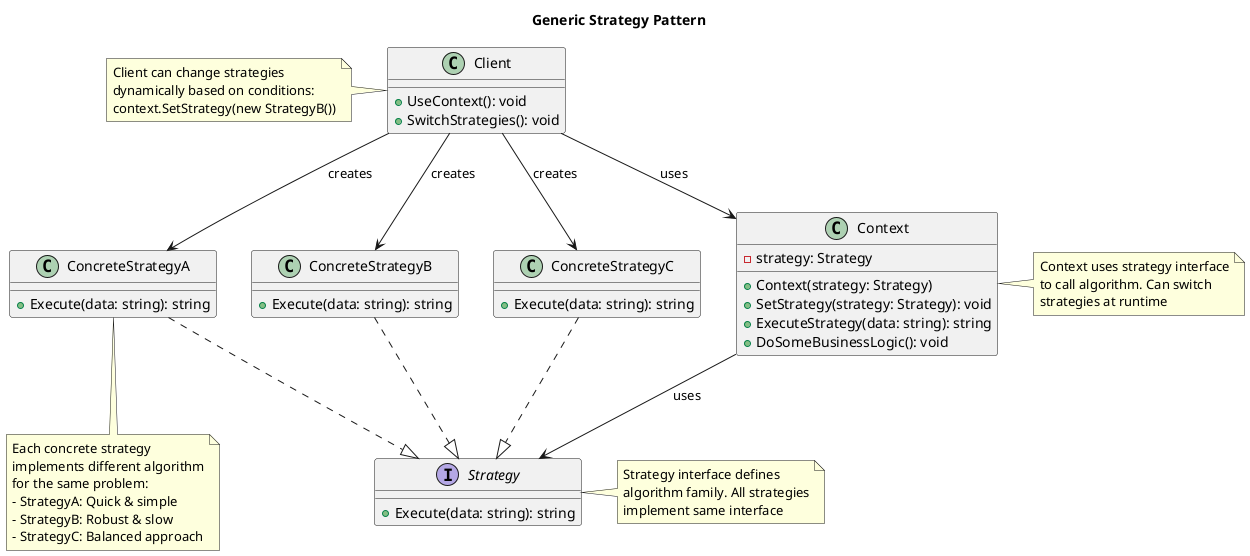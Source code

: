 @startuml Generic_Strategy_Pattern

title Generic Strategy Pattern

interface Strategy {
    +Execute(data: string): string
}

class ConcreteStrategyA {
    +Execute(data: string): string
}

class ConcreteStrategyB {
    +Execute(data: string): string
}

class ConcreteStrategyC {
    +Execute(data: string): string
}

class Context {
    -strategy: Strategy
    +Context(strategy: Strategy)
    +SetStrategy(strategy: Strategy): void
    +ExecuteStrategy(data: string): string
    +DoSomeBusinessLogic(): void
}

class Client {
    +UseContext(): void
    +SwitchStrategies(): void
}

ConcreteStrategyA ..|> Strategy
ConcreteStrategyB ..|> Strategy
ConcreteStrategyC ..|> Strategy
Context --> Strategy : uses
Client --> Context : uses
Client --> ConcreteStrategyA : creates
Client --> ConcreteStrategyB : creates
Client --> ConcreteStrategyC : creates

note right of Strategy
  Strategy interface defines
  algorithm family. All strategies
  implement same interface
end note

note right of Context
  Context uses strategy interface
  to call algorithm. Can switch
  strategies at runtime
end note

note bottom of ConcreteStrategyA
  Each concrete strategy
  implements different algorithm
  for the same problem:
  - StrategyA: Quick & simple
  - StrategyB: Robust & slow
  - StrategyC: Balanced approach
end note

note left of Client
  Client can change strategies
  dynamically based on conditions:
  context.SetStrategy(new StrategyB())
end note

@enduml
